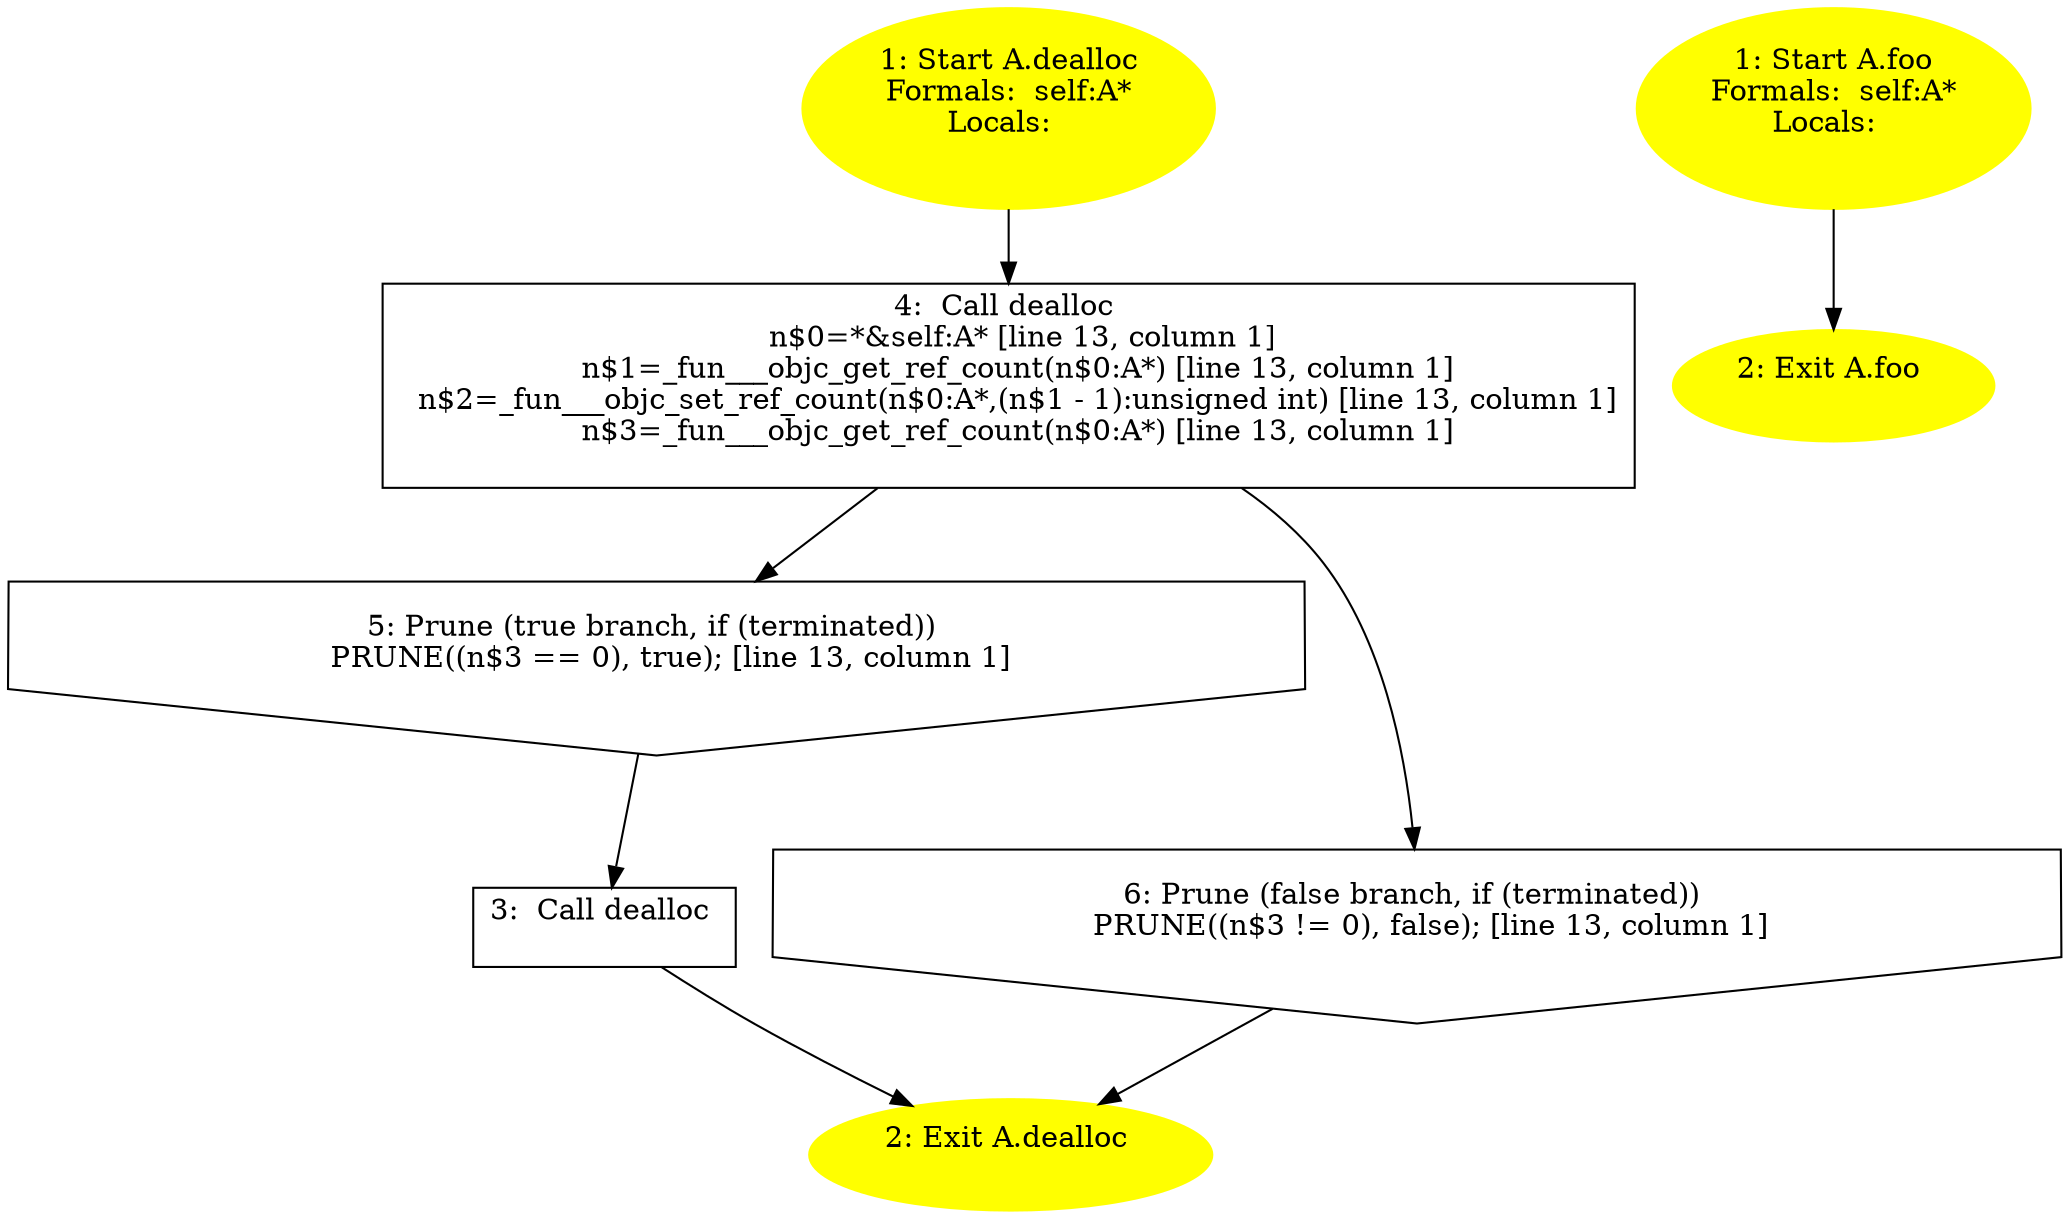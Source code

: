 /* @generated */
digraph cfg {
"dealloc#A#[instance].cb1004dc8428c0dc_1" [label="1: Start A.dealloc\nFormals:  self:A*\nLocals:  \n  " color=yellow style=filled]
	

	 "dealloc#A#[instance].cb1004dc8428c0dc_1" -> "dealloc#A#[instance].cb1004dc8428c0dc_4" ;
"dealloc#A#[instance].cb1004dc8428c0dc_2" [label="2: Exit A.dealloc \n  " color=yellow style=filled]
	

"dealloc#A#[instance].cb1004dc8428c0dc_3" [label="3:  Call dealloc \n  " shape="box"]
	

	 "dealloc#A#[instance].cb1004dc8428c0dc_3" -> "dealloc#A#[instance].cb1004dc8428c0dc_2" ;
"dealloc#A#[instance].cb1004dc8428c0dc_4" [label="4:  Call dealloc \n   n$0=*&self:A* [line 13, column 1]\n  n$1=_fun___objc_get_ref_count(n$0:A*) [line 13, column 1]\n  n$2=_fun___objc_set_ref_count(n$0:A*,(n$1 - 1):unsigned int) [line 13, column 1]\n  n$3=_fun___objc_get_ref_count(n$0:A*) [line 13, column 1]\n " shape="box"]
	

	 "dealloc#A#[instance].cb1004dc8428c0dc_4" -> "dealloc#A#[instance].cb1004dc8428c0dc_5" ;
	 "dealloc#A#[instance].cb1004dc8428c0dc_4" -> "dealloc#A#[instance].cb1004dc8428c0dc_6" ;
"dealloc#A#[instance].cb1004dc8428c0dc_5" [label="5: Prune (true branch, if (terminated)) \n   PRUNE((n$3 == 0), true); [line 13, column 1]\n " shape="invhouse"]
	

	 "dealloc#A#[instance].cb1004dc8428c0dc_5" -> "dealloc#A#[instance].cb1004dc8428c0dc_3" ;
"dealloc#A#[instance].cb1004dc8428c0dc_6" [label="6: Prune (false branch, if (terminated)) \n   PRUNE((n$3 != 0), false); [line 13, column 1]\n " shape="invhouse"]
	

	 "dealloc#A#[instance].cb1004dc8428c0dc_6" -> "dealloc#A#[instance].cb1004dc8428c0dc_2" ;
"foo#A#[instance].af00266952a527ad_1" [label="1: Start A.foo\nFormals:  self:A*\nLocals:  \n  " color=yellow style=filled]
	

	 "foo#A#[instance].af00266952a527ad_1" -> "foo#A#[instance].af00266952a527ad_2" ;
"foo#A#[instance].af00266952a527ad_2" [label="2: Exit A.foo \n  " color=yellow style=filled]
	

}

